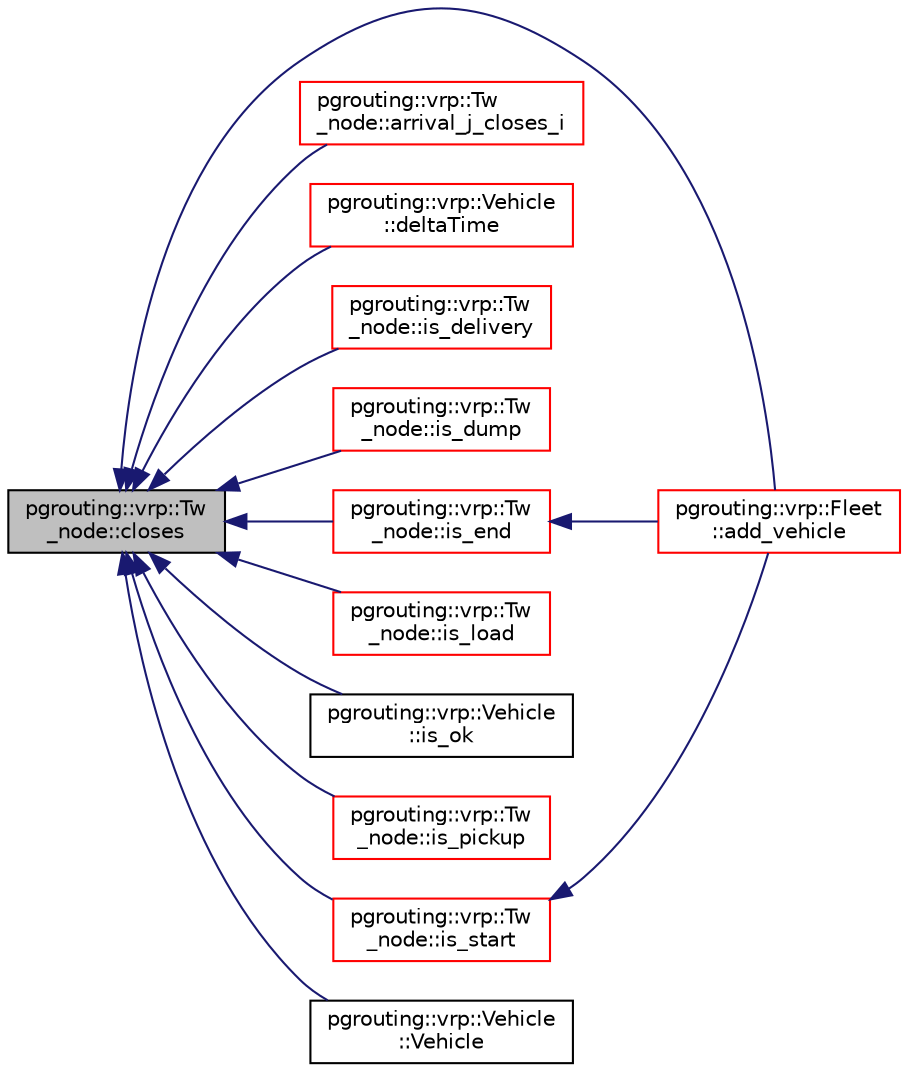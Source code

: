 digraph "pgrouting::vrp::Tw_node::closes"
{
  edge [fontname="Helvetica",fontsize="10",labelfontname="Helvetica",labelfontsize="10"];
  node [fontname="Helvetica",fontsize="10",shape=record];
  rankdir="LR";
  Node58 [label="pgrouting::vrp::Tw\l_node::closes",height=0.2,width=0.4,color="black", fillcolor="grey75", style="filled", fontcolor="black"];
  Node58 -> Node59 [dir="back",color="midnightblue",fontsize="10",style="solid",fontname="Helvetica"];
  Node59 [label="pgrouting::vrp::Fleet\l::add_vehicle",height=0.2,width=0.4,color="red", fillcolor="white", style="filled",URL="$classpgrouting_1_1vrp_1_1Fleet.html#ac6175454144f3417e7fd582b87eabc52"];
  Node58 -> Node62 [dir="back",color="midnightblue",fontsize="10",style="solid",fontname="Helvetica"];
  Node62 [label="pgrouting::vrp::Tw\l_node::arrival_j_closes_i",height=0.2,width=0.4,color="red", fillcolor="white", style="filled",URL="$classpgrouting_1_1vrp_1_1Tw__node.html#aa1a22978cc7674504dcdc570bcb5f354",tooltip="The actual arrival time at this node, given that: this node is visited directly after other node and ..."];
  Node58 -> Node65 [dir="back",color="midnightblue",fontsize="10",style="solid",fontname="Helvetica"];
  Node65 [label="pgrouting::vrp::Vehicle\l::deltaTime",height=0.2,width=0.4,color="red", fillcolor="white", style="filled",URL="$classpgrouting_1_1vrp_1_1Vehicle.html#af16bda121ef322dc50702241a9b20985"];
  Node58 -> Node67 [dir="back",color="midnightblue",fontsize="10",style="solid",fontname="Helvetica"];
  Node67 [label="pgrouting::vrp::Tw\l_node::is_delivery",height=0.2,width=0.4,color="red", fillcolor="white", style="filled",URL="$classpgrouting_1_1vrp_1_1Tw__node.html#a7bf5d9502d5d99627b3b7dba5b1a3b76",tooltip="is_delivery "];
  Node58 -> Node72 [dir="back",color="midnightblue",fontsize="10",style="solid",fontname="Helvetica"];
  Node72 [label="pgrouting::vrp::Tw\l_node::is_dump",height=0.2,width=0.4,color="red", fillcolor="white", style="filled",URL="$classpgrouting_1_1vrp_1_1Tw__node.html#a70c9b8184eec7eb4e981f040f36c9262",tooltip="is_dump "];
  Node58 -> Node74 [dir="back",color="midnightblue",fontsize="10",style="solid",fontname="Helvetica"];
  Node74 [label="pgrouting::vrp::Tw\l_node::is_end",height=0.2,width=0.4,color="red", fillcolor="white", style="filled",URL="$classpgrouting_1_1vrp_1_1Tw__node.html#a73dc73078ab5135d9269cb0115de898e",tooltip="is_end "];
  Node74 -> Node59 [dir="back",color="midnightblue",fontsize="10",style="solid",fontname="Helvetica"];
  Node58 -> Node78 [dir="back",color="midnightblue",fontsize="10",style="solid",fontname="Helvetica"];
  Node78 [label="pgrouting::vrp::Tw\l_node::is_load",height=0.2,width=0.4,color="red", fillcolor="white", style="filled",URL="$classpgrouting_1_1vrp_1_1Tw__node.html#a69aa3b00665b1cc9be2549c7dde0e05f",tooltip="is_Load "];
  Node58 -> Node79 [dir="back",color="midnightblue",fontsize="10",style="solid",fontname="Helvetica"];
  Node79 [label="pgrouting::vrp::Vehicle\l::is_ok",height=0.2,width=0.4,color="black", fillcolor="white", style="filled",URL="$classpgrouting_1_1vrp_1_1Vehicle.html#a0923a9c16a3fa7b95123fcc76bd7c499"];
  Node58 -> Node80 [dir="back",color="midnightblue",fontsize="10",style="solid",fontname="Helvetica"];
  Node80 [label="pgrouting::vrp::Tw\l_node::is_pickup",height=0.2,width=0.4,color="red", fillcolor="white", style="filled",URL="$classpgrouting_1_1vrp_1_1Tw__node.html#aff8cddd6a076cc519b695ef4be2dca6b",tooltip="is_pickup "];
  Node58 -> Node81 [dir="back",color="midnightblue",fontsize="10",style="solid",fontname="Helvetica"];
  Node81 [label="pgrouting::vrp::Tw\l_node::is_start",height=0.2,width=0.4,color="red", fillcolor="white", style="filled",URL="$classpgrouting_1_1vrp_1_1Tw__node.html#ad78f19fca930a7754678d57e1e252483",tooltip="@ { "];
  Node81 -> Node59 [dir="back",color="midnightblue",fontsize="10",style="solid",fontname="Helvetica"];
  Node58 -> Node82 [dir="back",color="midnightblue",fontsize="10",style="solid",fontname="Helvetica"];
  Node82 [label="pgrouting::vrp::Vehicle\l::Vehicle",height=0.2,width=0.4,color="black", fillcolor="white", style="filled",URL="$classpgrouting_1_1vrp_1_1Vehicle.html#a163d32b8d5c8e0444e4fa432b680a784"];
}
